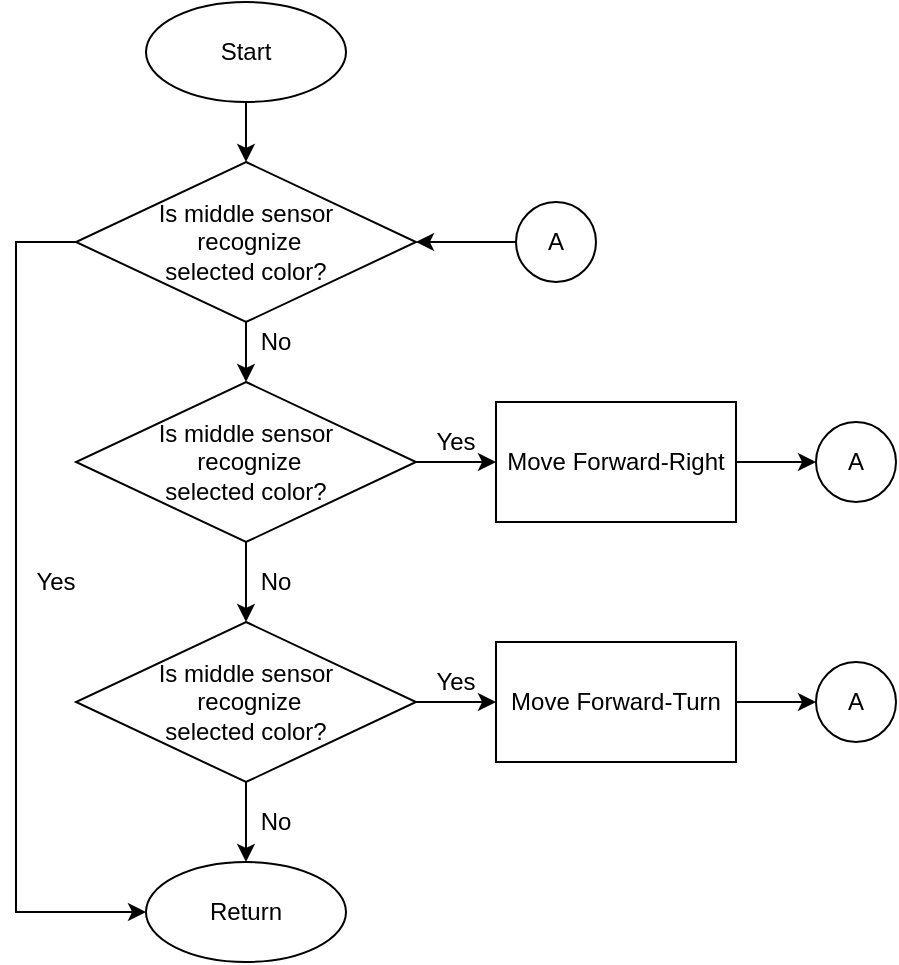 <mxfile version="12.7.1" type="google"><diagram id="5z-w9AWBJxAzpS9J58LE" name="Page-1"><mxGraphModel dx="1038" dy="585" grid="1" gridSize="10" guides="1" tooltips="1" connect="1" arrows="1" fold="1" page="1" pageScale="1" pageWidth="850" pageHeight="1100" math="0" shadow="0"><root><mxCell id="0"/><mxCell id="1" parent="0"/><mxCell id="Ash99xnKUyrRckMWw578-3" value="" style="edgeStyle=orthogonalEdgeStyle;rounded=0;orthogonalLoop=1;jettySize=auto;html=1;" edge="1" parent="1" source="Ash99xnKUyrRckMWw578-1" target="Ash99xnKUyrRckMWw578-2"><mxGeometry relative="1" as="geometry"/></mxCell><mxCell id="Ash99xnKUyrRckMWw578-1" value="Start" style="ellipse;whiteSpace=wrap;html=1;" vertex="1" parent="1"><mxGeometry x="205" y="70" width="100" height="50" as="geometry"/></mxCell><mxCell id="Ash99xnKUyrRckMWw578-5" value="" style="edgeStyle=orthogonalEdgeStyle;rounded=0;orthogonalLoop=1;jettySize=auto;html=1;" edge="1" parent="1" source="Ash99xnKUyrRckMWw578-2" target="Ash99xnKUyrRckMWw578-4"><mxGeometry relative="1" as="geometry"/></mxCell><mxCell id="Ash99xnKUyrRckMWw578-36" style="edgeStyle=orthogonalEdgeStyle;rounded=0;orthogonalLoop=1;jettySize=auto;html=1;entryX=0;entryY=0.5;entryDx=0;entryDy=0;" edge="1" parent="1" source="Ash99xnKUyrRckMWw578-2" target="Ash99xnKUyrRckMWw578-15"><mxGeometry relative="1" as="geometry"><mxPoint x="120" y="520" as="targetPoint"/><Array as="points"><mxPoint x="140" y="190"/><mxPoint x="140" y="525"/></Array></mxGeometry></mxCell><mxCell id="Ash99xnKUyrRckMWw578-2" value="Is middle sensor&lt;br&gt;&amp;nbsp;recognize &lt;br&gt;selected color?" style="rhombus;whiteSpace=wrap;html=1;" vertex="1" parent="1"><mxGeometry x="170" y="150" width="170" height="80" as="geometry"/></mxCell><mxCell id="Ash99xnKUyrRckMWw578-7" value="" style="edgeStyle=orthogonalEdgeStyle;rounded=0;orthogonalLoop=1;jettySize=auto;html=1;" edge="1" parent="1" source="Ash99xnKUyrRckMWw578-4" target="Ash99xnKUyrRckMWw578-6"><mxGeometry relative="1" as="geometry"/></mxCell><mxCell id="Ash99xnKUyrRckMWw578-13" value="" style="edgeStyle=orthogonalEdgeStyle;rounded=0;orthogonalLoop=1;jettySize=auto;html=1;" edge="1" parent="1" source="Ash99xnKUyrRckMWw578-4" target="Ash99xnKUyrRckMWw578-11"><mxGeometry relative="1" as="geometry"/></mxCell><mxCell id="Ash99xnKUyrRckMWw578-4" value="Is middle sensor&lt;br&gt;&amp;nbsp;recognize &lt;br&gt;selected color?" style="rhombus;whiteSpace=wrap;html=1;" vertex="1" parent="1"><mxGeometry x="170" y="260" width="170" height="80" as="geometry"/></mxCell><mxCell id="Ash99xnKUyrRckMWw578-14" value="" style="edgeStyle=orthogonalEdgeStyle;rounded=0;orthogonalLoop=1;jettySize=auto;html=1;" edge="1" parent="1" source="Ash99xnKUyrRckMWw578-6" target="Ash99xnKUyrRckMWw578-12"><mxGeometry relative="1" as="geometry"/></mxCell><mxCell id="Ash99xnKUyrRckMWw578-31" value="" style="edgeStyle=orthogonalEdgeStyle;rounded=0;orthogonalLoop=1;jettySize=auto;html=1;" edge="1" parent="1" source="Ash99xnKUyrRckMWw578-6" target="Ash99xnKUyrRckMWw578-15"><mxGeometry relative="1" as="geometry"/></mxCell><mxCell id="Ash99xnKUyrRckMWw578-6" value="Is middle sensor&lt;br&gt;&amp;nbsp;recognize &lt;br&gt;selected color?" style="rhombus;whiteSpace=wrap;html=1;" vertex="1" parent="1"><mxGeometry x="170" y="380" width="170" height="80" as="geometry"/></mxCell><mxCell id="Ash99xnKUyrRckMWw578-10" style="edgeStyle=orthogonalEdgeStyle;rounded=0;orthogonalLoop=1;jettySize=auto;html=1;" edge="1" parent="1" source="Ash99xnKUyrRckMWw578-8" target="Ash99xnKUyrRckMWw578-2"><mxGeometry relative="1" as="geometry"/></mxCell><mxCell id="Ash99xnKUyrRckMWw578-8" value="A" style="ellipse;whiteSpace=wrap;html=1;aspect=fixed;" vertex="1" parent="1"><mxGeometry x="390" y="170" width="40" height="40" as="geometry"/></mxCell><mxCell id="Ash99xnKUyrRckMWw578-19" value="" style="edgeStyle=orthogonalEdgeStyle;rounded=0;orthogonalLoop=1;jettySize=auto;html=1;" edge="1" parent="1" source="Ash99xnKUyrRckMWw578-11" target="Ash99xnKUyrRckMWw578-16"><mxGeometry relative="1" as="geometry"/></mxCell><mxCell id="Ash99xnKUyrRckMWw578-11" value="Move Forward-Right" style="rounded=0;whiteSpace=wrap;html=1;" vertex="1" parent="1"><mxGeometry x="380" y="270" width="120" height="60" as="geometry"/></mxCell><mxCell id="Ash99xnKUyrRckMWw578-18" value="" style="edgeStyle=orthogonalEdgeStyle;rounded=0;orthogonalLoop=1;jettySize=auto;html=1;" edge="1" parent="1" source="Ash99xnKUyrRckMWw578-12" target="Ash99xnKUyrRckMWw578-17"><mxGeometry relative="1" as="geometry"/></mxCell><mxCell id="Ash99xnKUyrRckMWw578-12" value="Move Forward-Turn" style="rounded=0;whiteSpace=wrap;html=1;" vertex="1" parent="1"><mxGeometry x="380" y="390" width="120" height="60" as="geometry"/></mxCell><mxCell id="Ash99xnKUyrRckMWw578-15" value="Return" style="ellipse;whiteSpace=wrap;html=1;" vertex="1" parent="1"><mxGeometry x="205" y="500" width="100" height="50" as="geometry"/></mxCell><mxCell id="Ash99xnKUyrRckMWw578-16" value="A" style="ellipse;whiteSpace=wrap;html=1;aspect=fixed;" vertex="1" parent="1"><mxGeometry x="540" y="280" width="40" height="40" as="geometry"/></mxCell><mxCell id="Ash99xnKUyrRckMWw578-17" value="A" style="ellipse;whiteSpace=wrap;html=1;aspect=fixed;" vertex="1" parent="1"><mxGeometry x="540" y="400" width="40" height="40" as="geometry"/></mxCell><mxCell id="Ash99xnKUyrRckMWw578-21" value="No" style="text;html=1;strokeColor=none;fillColor=none;align=center;verticalAlign=middle;whiteSpace=wrap;rounded=0;" vertex="1" parent="1"><mxGeometry x="250" y="230" width="40" height="20" as="geometry"/></mxCell><mxCell id="Ash99xnKUyrRckMWw578-22" value="No" style="text;html=1;strokeColor=none;fillColor=none;align=center;verticalAlign=middle;whiteSpace=wrap;rounded=0;" vertex="1" parent="1"><mxGeometry x="250" y="350" width="40" height="20" as="geometry"/></mxCell><mxCell id="Ash99xnKUyrRckMWw578-24" value="No" style="text;html=1;strokeColor=none;fillColor=none;align=center;verticalAlign=middle;whiteSpace=wrap;rounded=0;" vertex="1" parent="1"><mxGeometry x="250" y="470" width="40" height="20" as="geometry"/></mxCell><mxCell id="Ash99xnKUyrRckMWw578-34" value="Yes" style="text;html=1;strokeColor=none;fillColor=none;align=center;verticalAlign=middle;whiteSpace=wrap;rounded=0;" vertex="1" parent="1"><mxGeometry x="340" y="280" width="40" height="20" as="geometry"/></mxCell><mxCell id="Ash99xnKUyrRckMWw578-35" value="Yes" style="text;html=1;strokeColor=none;fillColor=none;align=center;verticalAlign=middle;whiteSpace=wrap;rounded=0;" vertex="1" parent="1"><mxGeometry x="340" y="400" width="40" height="20" as="geometry"/></mxCell><mxCell id="Ash99xnKUyrRckMWw578-37" value="Yes" style="text;html=1;strokeColor=none;fillColor=none;align=center;verticalAlign=middle;whiteSpace=wrap;rounded=0;" vertex="1" parent="1"><mxGeometry x="140" y="350" width="40" height="20" as="geometry"/></mxCell></root></mxGraphModel></diagram></mxfile>